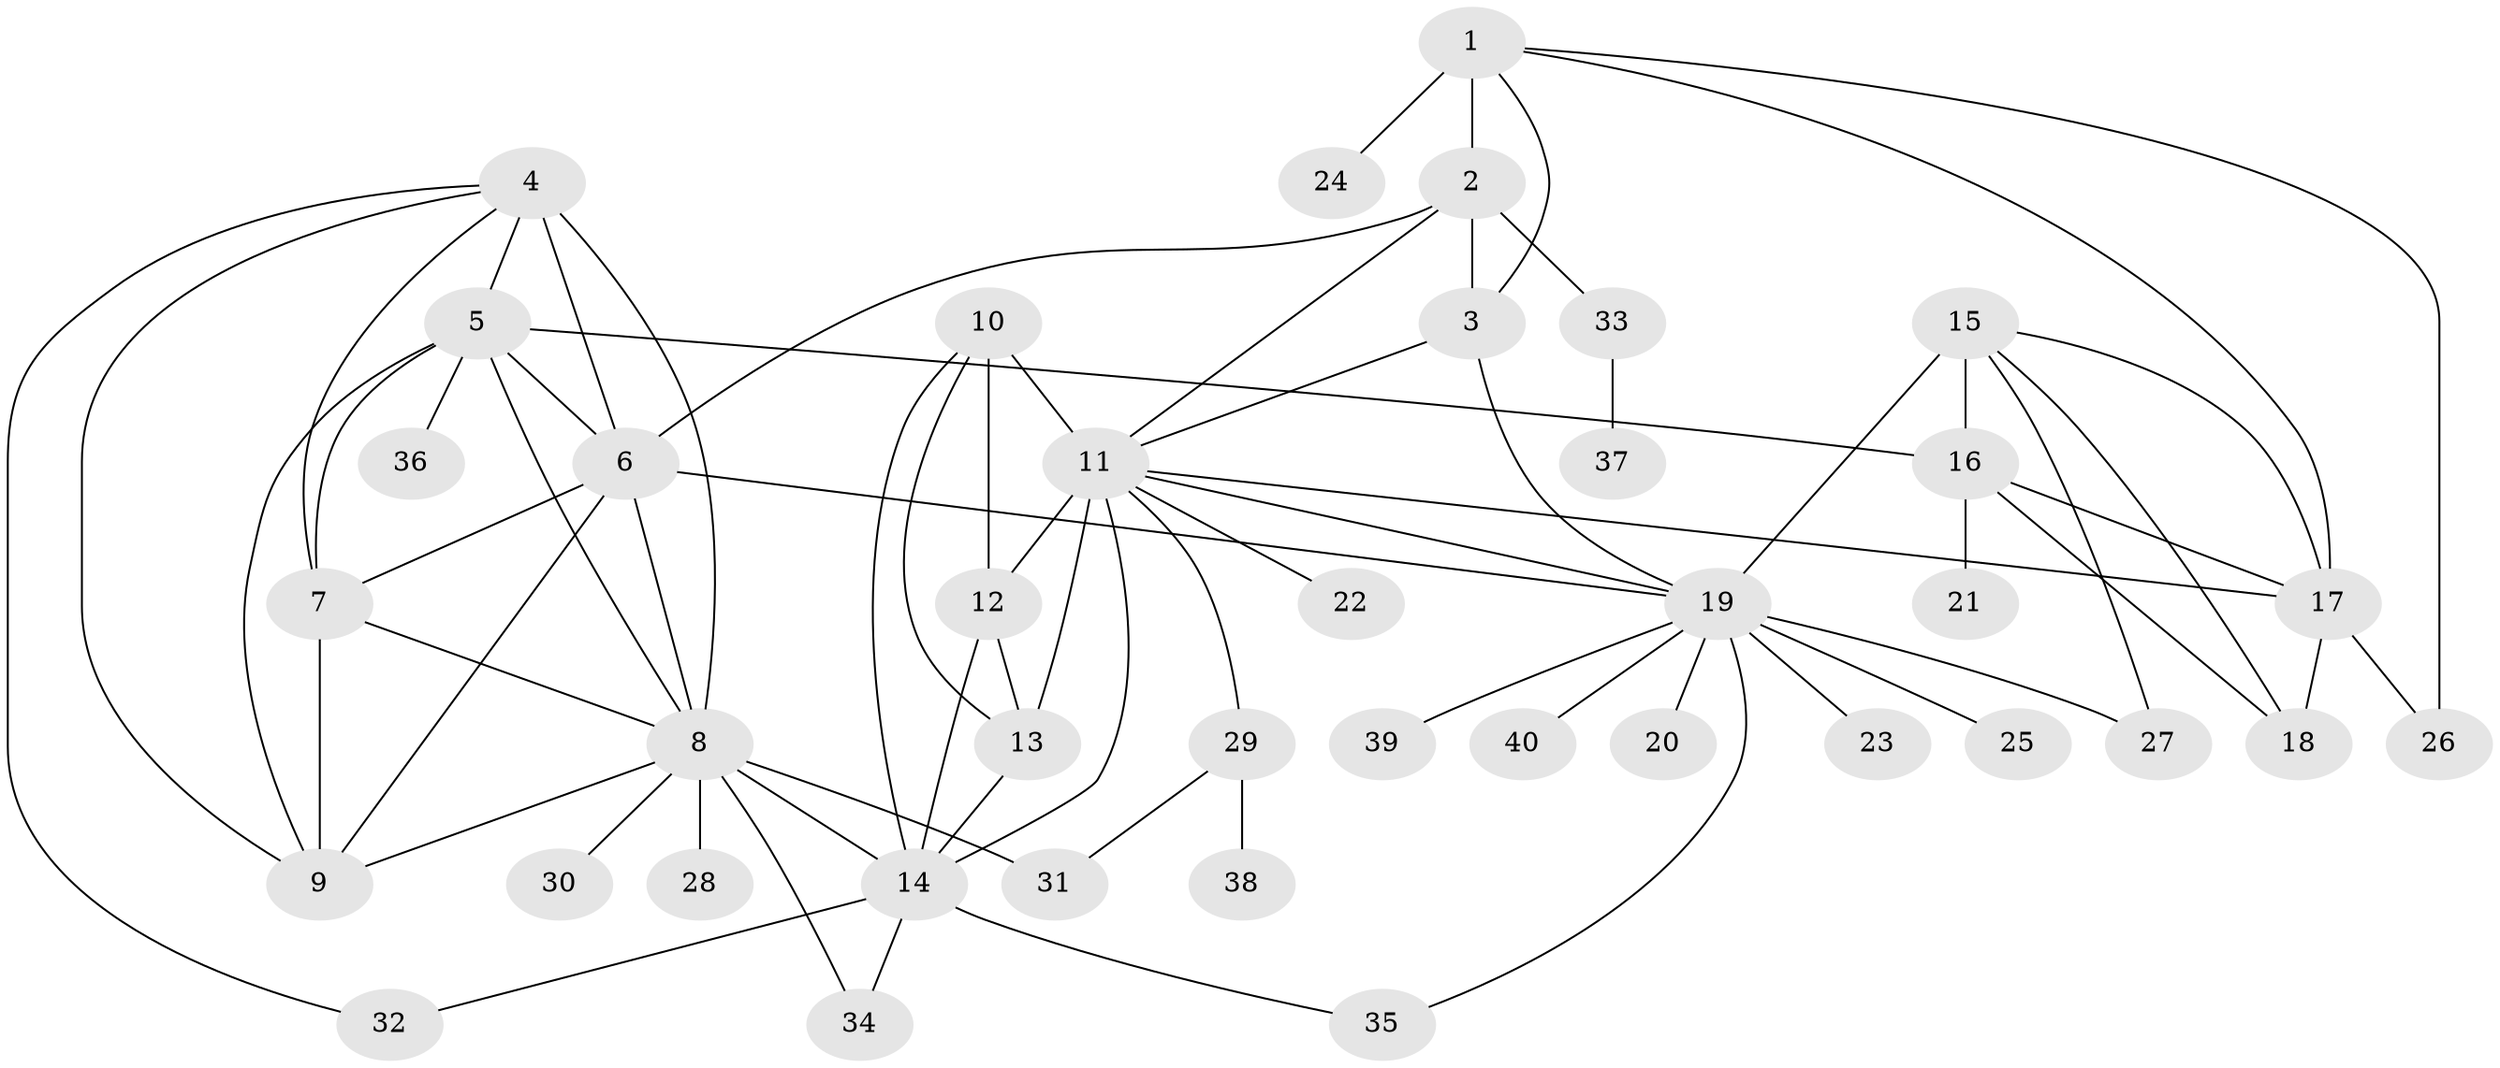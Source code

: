 // original degree distribution, {10: 0.03076923076923077, 9: 0.03076923076923077, 7: 0.05384615384615385, 8: 0.07692307692307693, 13: 0.023076923076923078, 6: 0.023076923076923078, 1: 0.6307692307692307, 3: 0.046153846153846156, 2: 0.08461538461538462}
// Generated by graph-tools (version 1.1) at 2025/52/03/04/25 22:52:06]
// undirected, 40 vertices, 72 edges
graph export_dot {
  node [color=gray90,style=filled];
  1;
  2;
  3;
  4;
  5;
  6;
  7;
  8;
  9;
  10;
  11;
  12;
  13;
  14;
  15;
  16;
  17;
  18;
  19;
  20;
  21;
  22;
  23;
  24;
  25;
  26;
  27;
  28;
  29;
  30;
  31;
  32;
  33;
  34;
  35;
  36;
  37;
  38;
  39;
  40;
  1 -- 2 [weight=4.0];
  1 -- 3 [weight=1.0];
  1 -- 17 [weight=1.0];
  1 -- 24 [weight=1.0];
  1 -- 26 [weight=1.0];
  2 -- 3 [weight=4.0];
  2 -- 6 [weight=1.0];
  2 -- 11 [weight=1.0];
  2 -- 33 [weight=2.0];
  3 -- 11 [weight=1.0];
  3 -- 19 [weight=1.0];
  4 -- 5 [weight=1.0];
  4 -- 6 [weight=3.0];
  4 -- 7 [weight=1.0];
  4 -- 8 [weight=1.0];
  4 -- 9 [weight=1.0];
  4 -- 32 [weight=1.0];
  5 -- 6 [weight=1.0];
  5 -- 7 [weight=1.0];
  5 -- 8 [weight=1.0];
  5 -- 9 [weight=1.0];
  5 -- 16 [weight=1.0];
  5 -- 36 [weight=1.0];
  6 -- 7 [weight=1.0];
  6 -- 8 [weight=1.0];
  6 -- 9 [weight=1.0];
  6 -- 19 [weight=1.0];
  7 -- 8 [weight=1.0];
  7 -- 9 [weight=1.0];
  8 -- 9 [weight=1.0];
  8 -- 14 [weight=1.0];
  8 -- 28 [weight=1.0];
  8 -- 30 [weight=1.0];
  8 -- 31 [weight=3.0];
  8 -- 34 [weight=1.0];
  10 -- 11 [weight=2.0];
  10 -- 12 [weight=1.0];
  10 -- 13 [weight=1.0];
  10 -- 14 [weight=1.0];
  11 -- 12 [weight=2.0];
  11 -- 13 [weight=5.0];
  11 -- 14 [weight=2.0];
  11 -- 17 [weight=1.0];
  11 -- 19 [weight=1.0];
  11 -- 22 [weight=1.0];
  11 -- 29 [weight=1.0];
  12 -- 13 [weight=1.0];
  12 -- 14 [weight=1.0];
  13 -- 14 [weight=1.0];
  14 -- 32 [weight=1.0];
  14 -- 34 [weight=1.0];
  14 -- 35 [weight=1.0];
  15 -- 16 [weight=3.0];
  15 -- 17 [weight=1.0];
  15 -- 18 [weight=1.0];
  15 -- 19 [weight=1.0];
  15 -- 27 [weight=1.0];
  16 -- 17 [weight=3.0];
  16 -- 18 [weight=3.0];
  16 -- 21 [weight=7.0];
  17 -- 18 [weight=1.0];
  17 -- 26 [weight=1.0];
  19 -- 20 [weight=5.0];
  19 -- 23 [weight=1.0];
  19 -- 25 [weight=1.0];
  19 -- 27 [weight=6.0];
  19 -- 35 [weight=1.0];
  19 -- 39 [weight=1.0];
  19 -- 40 [weight=1.0];
  29 -- 31 [weight=1.0];
  29 -- 38 [weight=4.0];
  33 -- 37 [weight=1.0];
}
